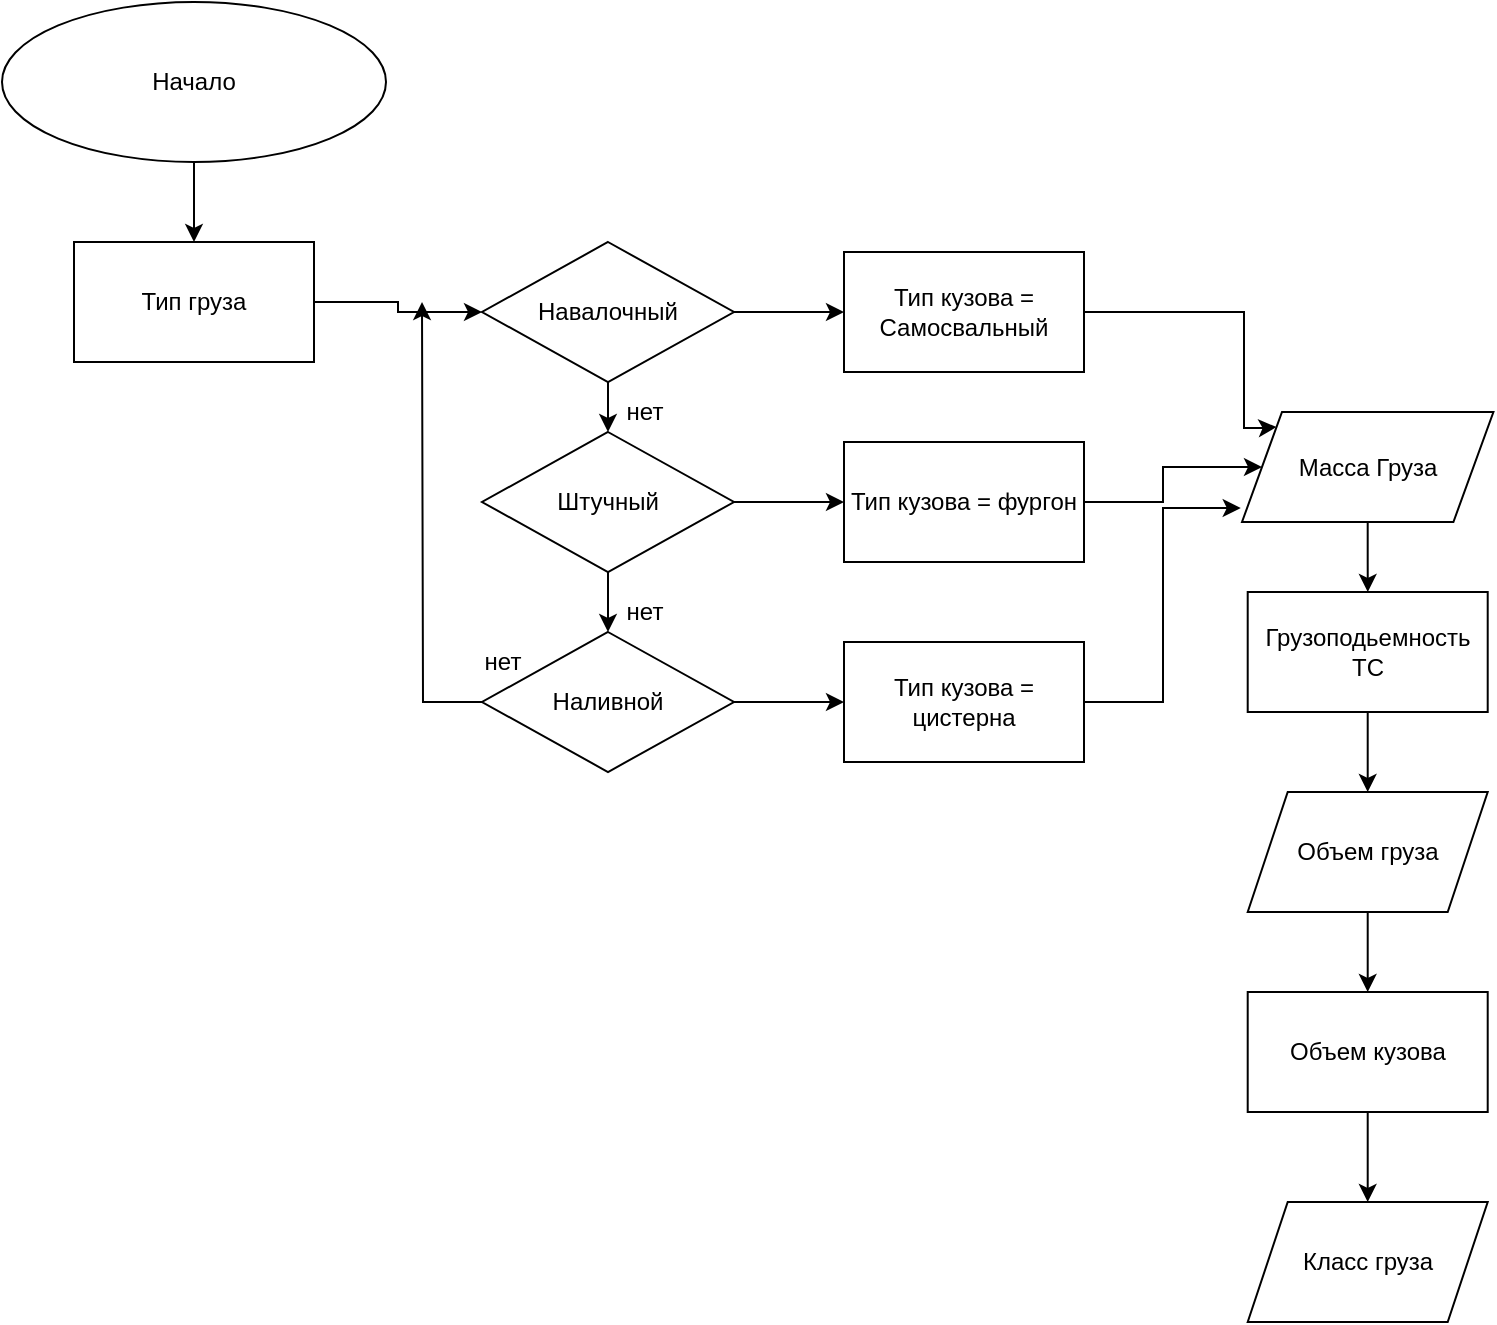 <mxfile version="24.4.8" type="github">
  <diagram name="Страница — 1" id="6Fu15erCf7PdYgdU24q_">
    <mxGraphModel dx="1122" dy="907" grid="1" gridSize="10" guides="1" tooltips="1" connect="1" arrows="1" fold="1" page="1" pageScale="1" pageWidth="1169" pageHeight="827" math="0" shadow="0">
      <root>
        <mxCell id="0" />
        <mxCell id="1" parent="0" />
        <mxCell id="8zF0WLEV0abbjN1hOJyf-3" value="" style="edgeStyle=orthogonalEdgeStyle;rounded=0;orthogonalLoop=1;jettySize=auto;html=1;" edge="1" parent="1" source="8zF0WLEV0abbjN1hOJyf-1" target="8zF0WLEV0abbjN1hOJyf-2">
          <mxGeometry relative="1" as="geometry" />
        </mxCell>
        <mxCell id="8zF0WLEV0abbjN1hOJyf-1" value="Начало" style="ellipse;whiteSpace=wrap;html=1;" vertex="1" parent="1">
          <mxGeometry x="200" y="60" width="192" height="80" as="geometry" />
        </mxCell>
        <mxCell id="8zF0WLEV0abbjN1hOJyf-5" value="" style="edgeStyle=orthogonalEdgeStyle;rounded=0;orthogonalLoop=1;jettySize=auto;html=1;" edge="1" parent="1" source="8zF0WLEV0abbjN1hOJyf-2" target="8zF0WLEV0abbjN1hOJyf-4">
          <mxGeometry relative="1" as="geometry" />
        </mxCell>
        <mxCell id="8zF0WLEV0abbjN1hOJyf-2" value="Тип груза" style="whiteSpace=wrap;html=1;" vertex="1" parent="1">
          <mxGeometry x="236" y="180" width="120" height="60" as="geometry" />
        </mxCell>
        <mxCell id="8zF0WLEV0abbjN1hOJyf-9" value="" style="edgeStyle=orthogonalEdgeStyle;rounded=0;orthogonalLoop=1;jettySize=auto;html=1;" edge="1" parent="1" source="8zF0WLEV0abbjN1hOJyf-4" target="8zF0WLEV0abbjN1hOJyf-8">
          <mxGeometry relative="1" as="geometry" />
        </mxCell>
        <mxCell id="8zF0WLEV0abbjN1hOJyf-14" value="" style="edgeStyle=orthogonalEdgeStyle;rounded=0;orthogonalLoop=1;jettySize=auto;html=1;" edge="1" parent="1" source="8zF0WLEV0abbjN1hOJyf-4" target="8zF0WLEV0abbjN1hOJyf-13">
          <mxGeometry relative="1" as="geometry" />
        </mxCell>
        <mxCell id="8zF0WLEV0abbjN1hOJyf-4" value="Навалочный" style="rhombus;whiteSpace=wrap;html=1;" vertex="1" parent="1">
          <mxGeometry x="440" y="180" width="126" height="70" as="geometry" />
        </mxCell>
        <mxCell id="8zF0WLEV0abbjN1hOJyf-11" value="" style="edgeStyle=orthogonalEdgeStyle;rounded=0;orthogonalLoop=1;jettySize=auto;html=1;" edge="1" parent="1" source="8zF0WLEV0abbjN1hOJyf-8" target="8zF0WLEV0abbjN1hOJyf-10">
          <mxGeometry relative="1" as="geometry" />
        </mxCell>
        <mxCell id="8zF0WLEV0abbjN1hOJyf-17" value="" style="edgeStyle=orthogonalEdgeStyle;rounded=0;orthogonalLoop=1;jettySize=auto;html=1;" edge="1" parent="1" source="8zF0WLEV0abbjN1hOJyf-8" target="8zF0WLEV0abbjN1hOJyf-15">
          <mxGeometry relative="1" as="geometry" />
        </mxCell>
        <mxCell id="8zF0WLEV0abbjN1hOJyf-8" value="Штучный" style="rhombus;whiteSpace=wrap;html=1;" vertex="1" parent="1">
          <mxGeometry x="440" y="275" width="126" height="70" as="geometry" />
        </mxCell>
        <mxCell id="8zF0WLEV0abbjN1hOJyf-12" style="edgeStyle=orthogonalEdgeStyle;rounded=0;orthogonalLoop=1;jettySize=auto;html=1;" edge="1" parent="1" source="8zF0WLEV0abbjN1hOJyf-10">
          <mxGeometry relative="1" as="geometry">
            <mxPoint x="410" y="210" as="targetPoint" />
          </mxGeometry>
        </mxCell>
        <mxCell id="8zF0WLEV0abbjN1hOJyf-18" value="" style="edgeStyle=orthogonalEdgeStyle;rounded=0;orthogonalLoop=1;jettySize=auto;html=1;" edge="1" parent="1" source="8zF0WLEV0abbjN1hOJyf-10" target="8zF0WLEV0abbjN1hOJyf-16">
          <mxGeometry relative="1" as="geometry" />
        </mxCell>
        <mxCell id="8zF0WLEV0abbjN1hOJyf-10" value="Наливной" style="rhombus;whiteSpace=wrap;html=1;" vertex="1" parent="1">
          <mxGeometry x="440" y="375" width="126" height="70" as="geometry" />
        </mxCell>
        <mxCell id="8zF0WLEV0abbjN1hOJyf-23" style="edgeStyle=orthogonalEdgeStyle;rounded=0;orthogonalLoop=1;jettySize=auto;html=1;entryX=0;entryY=0;entryDx=0;entryDy=0;" edge="1" parent="1" source="8zF0WLEV0abbjN1hOJyf-13" target="8zF0WLEV0abbjN1hOJyf-22">
          <mxGeometry relative="1" as="geometry">
            <Array as="points">
              <mxPoint x="821" y="215" />
              <mxPoint x="821" y="273" />
              <mxPoint x="830" y="273" />
            </Array>
          </mxGeometry>
        </mxCell>
        <mxCell id="8zF0WLEV0abbjN1hOJyf-13" value="Тип кузова = Самосвальный" style="whiteSpace=wrap;html=1;" vertex="1" parent="1">
          <mxGeometry x="621" y="185" width="120" height="60" as="geometry" />
        </mxCell>
        <mxCell id="8zF0WLEV0abbjN1hOJyf-24" style="edgeStyle=orthogonalEdgeStyle;rounded=0;orthogonalLoop=1;jettySize=auto;html=1;" edge="1" parent="1" source="8zF0WLEV0abbjN1hOJyf-15" target="8zF0WLEV0abbjN1hOJyf-22">
          <mxGeometry relative="1" as="geometry" />
        </mxCell>
        <mxCell id="8zF0WLEV0abbjN1hOJyf-15" value="Тип кузова = фургон" style="whiteSpace=wrap;html=1;" vertex="1" parent="1">
          <mxGeometry x="621" y="280" width="120" height="60" as="geometry" />
        </mxCell>
        <mxCell id="8zF0WLEV0abbjN1hOJyf-16" value="Тип кузова = цистерна" style="whiteSpace=wrap;html=1;" vertex="1" parent="1">
          <mxGeometry x="621" y="380" width="120" height="60" as="geometry" />
        </mxCell>
        <mxCell id="8zF0WLEV0abbjN1hOJyf-19" value="нет" style="text;html=1;align=center;verticalAlign=middle;resizable=0;points=[];autosize=1;strokeColor=none;fillColor=none;" vertex="1" parent="1">
          <mxGeometry x="501" y="250" width="40" height="30" as="geometry" />
        </mxCell>
        <mxCell id="8zF0WLEV0abbjN1hOJyf-20" value="нет" style="text;html=1;align=center;verticalAlign=middle;resizable=0;points=[];autosize=1;strokeColor=none;fillColor=none;" vertex="1" parent="1">
          <mxGeometry x="501" y="350" width="40" height="30" as="geometry" />
        </mxCell>
        <mxCell id="8zF0WLEV0abbjN1hOJyf-21" value="нет" style="text;html=1;align=center;verticalAlign=middle;resizable=0;points=[];autosize=1;strokeColor=none;fillColor=none;" vertex="1" parent="1">
          <mxGeometry x="430" y="375" width="40" height="30" as="geometry" />
        </mxCell>
        <mxCell id="8zF0WLEV0abbjN1hOJyf-27" value="" style="edgeStyle=orthogonalEdgeStyle;rounded=0;orthogonalLoop=1;jettySize=auto;html=1;" edge="1" parent="1" source="8zF0WLEV0abbjN1hOJyf-22" target="8zF0WLEV0abbjN1hOJyf-26">
          <mxGeometry relative="1" as="geometry" />
        </mxCell>
        <mxCell id="8zF0WLEV0abbjN1hOJyf-22" value="Масса Груза" style="shape=parallelogram;perimeter=parallelogramPerimeter;whiteSpace=wrap;html=1;fixedSize=1;" vertex="1" parent="1">
          <mxGeometry x="820" y="265" width="125.71" height="55" as="geometry" />
        </mxCell>
        <mxCell id="8zF0WLEV0abbjN1hOJyf-25" style="edgeStyle=orthogonalEdgeStyle;rounded=0;orthogonalLoop=1;jettySize=auto;html=1;entryX=-0.005;entryY=0.873;entryDx=0;entryDy=0;entryPerimeter=0;" edge="1" parent="1" source="8zF0WLEV0abbjN1hOJyf-16" target="8zF0WLEV0abbjN1hOJyf-22">
          <mxGeometry relative="1" as="geometry" />
        </mxCell>
        <mxCell id="8zF0WLEV0abbjN1hOJyf-29" value="" style="edgeStyle=orthogonalEdgeStyle;rounded=0;orthogonalLoop=1;jettySize=auto;html=1;" edge="1" parent="1" source="8zF0WLEV0abbjN1hOJyf-26" target="8zF0WLEV0abbjN1hOJyf-28">
          <mxGeometry relative="1" as="geometry" />
        </mxCell>
        <mxCell id="8zF0WLEV0abbjN1hOJyf-26" value="Грузоподьемность ТС" style="whiteSpace=wrap;html=1;" vertex="1" parent="1">
          <mxGeometry x="822.855" y="355" width="120" height="60" as="geometry" />
        </mxCell>
        <mxCell id="8zF0WLEV0abbjN1hOJyf-31" value="" style="edgeStyle=orthogonalEdgeStyle;rounded=0;orthogonalLoop=1;jettySize=auto;html=1;" edge="1" parent="1" source="8zF0WLEV0abbjN1hOJyf-28" target="8zF0WLEV0abbjN1hOJyf-30">
          <mxGeometry relative="1" as="geometry" />
        </mxCell>
        <mxCell id="8zF0WLEV0abbjN1hOJyf-28" value="Объем груза" style="shape=parallelogram;perimeter=parallelogramPerimeter;whiteSpace=wrap;html=1;fixedSize=1;" vertex="1" parent="1">
          <mxGeometry x="822.855" y="455" width="120" height="60" as="geometry" />
        </mxCell>
        <mxCell id="8zF0WLEV0abbjN1hOJyf-33" value="" style="edgeStyle=orthogonalEdgeStyle;rounded=0;orthogonalLoop=1;jettySize=auto;html=1;" edge="1" parent="1" source="8zF0WLEV0abbjN1hOJyf-30" target="8zF0WLEV0abbjN1hOJyf-32">
          <mxGeometry relative="1" as="geometry" />
        </mxCell>
        <mxCell id="8zF0WLEV0abbjN1hOJyf-30" value="Объем кузова" style="whiteSpace=wrap;html=1;" vertex="1" parent="1">
          <mxGeometry x="822.855" y="555" width="120" height="60" as="geometry" />
        </mxCell>
        <mxCell id="8zF0WLEV0abbjN1hOJyf-32" value="Класс груза" style="shape=parallelogram;perimeter=parallelogramPerimeter;whiteSpace=wrap;html=1;fixedSize=1;" vertex="1" parent="1">
          <mxGeometry x="822.855" y="660" width="120" height="60" as="geometry" />
        </mxCell>
      </root>
    </mxGraphModel>
  </diagram>
</mxfile>
